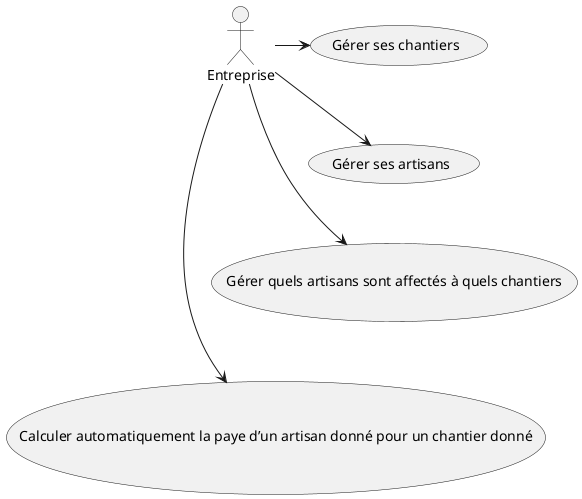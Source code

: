 @startuml DC 

usecase c as "Gérer ses chantiers"
usecase a as "Gérer ses artisans"
usecase ar as "Gérer quels artisans sont affectés à quels chantiers"
usecase calc as "Calculer automatiquement la paye d’un artisan donné pour un chantier donné"

actor Entreprise 

'Pour aligner les 2 acteurs :
c -[hidden]-> a
a -[hidden]-> ar
ar -[hidden]-> calc

Entreprise -> a
Entreprise -> c
Entreprise -> ar
Entreprise -> calc

@enduml